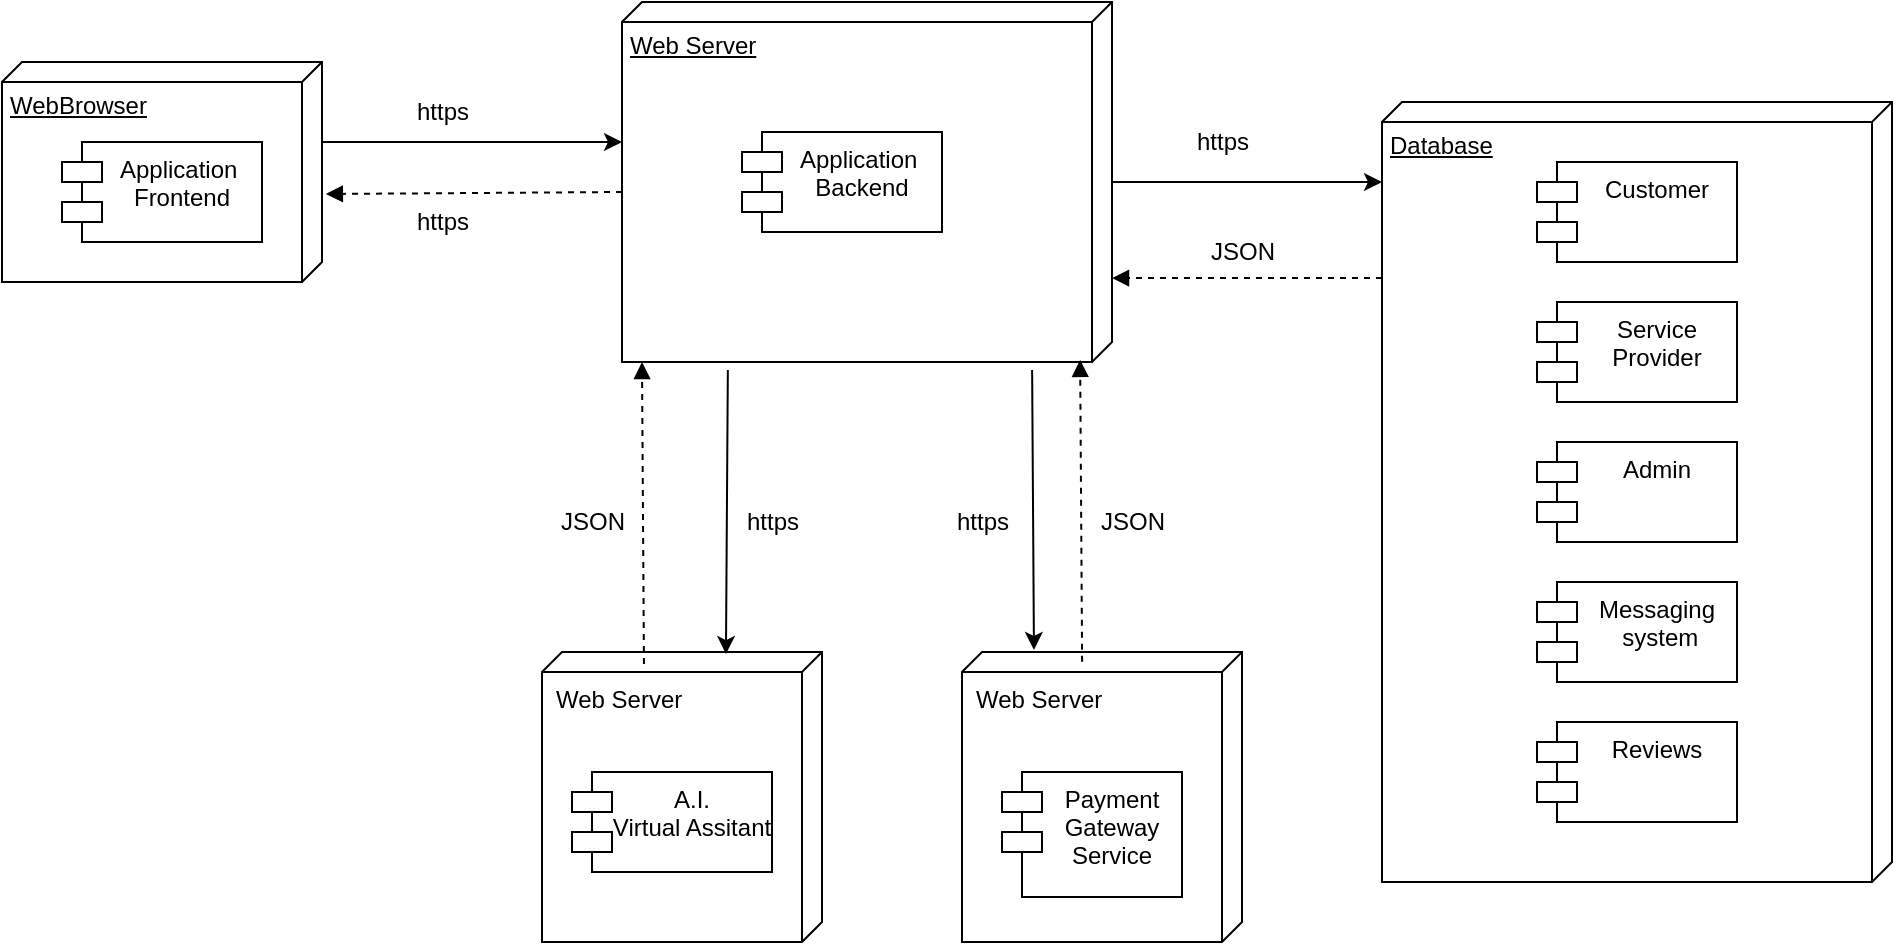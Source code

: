 <mxfile version="16.4.0" type="device"><diagram id="D5GCJ1XY5_jmwkEJlXv-" name="Page-1"><mxGraphModel dx="1102" dy="865" grid="1" gridSize="10" guides="1" tooltips="1" connect="1" arrows="1" fold="1" page="1" pageScale="1" pageWidth="850" pageHeight="1100" math="0" shadow="0"><root><mxCell id="0"/><mxCell id="1" parent="0"/><mxCell id="23" style="edgeStyle=none;html=1;entryX=0.389;entryY=1;entryDx=0;entryDy=0;entryPerimeter=0;exitX=0.364;exitY=0;exitDx=0;exitDy=0;exitPerimeter=0;" parent="1" source="3" target="17" edge="1"><mxGeometry relative="1" as="geometry"/></mxCell><mxCell id="3" value="WebBrowser" style="verticalAlign=top;align=left;spacingTop=8;spacingLeft=2;spacingRight=12;shape=cube;size=10;direction=south;fontStyle=4;html=1;" parent="1" vertex="1"><mxGeometry x="40" y="120" width="160" height="110" as="geometry"/></mxCell><mxCell id="7" value="Database" style="verticalAlign=top;align=left;spacingTop=8;spacingLeft=2;spacingRight=12;shape=cube;size=10;direction=south;fontStyle=4;html=1;" parent="1" vertex="1"><mxGeometry x="730" y="140" width="255" height="390" as="geometry"/></mxCell><mxCell id="11" value="Web Server" style="verticalAlign=top;align=left;shape=cube;size=10;direction=south;fontStyle=0;html=1;boundedLbl=1;spacingLeft=5;" parent="1" vertex="1"><mxGeometry x="310" y="415" width="140" height="145" as="geometry"/></mxCell><mxCell id="13" value="Customer" style="shape=module;align=left;spacingLeft=20;align=center;verticalAlign=top;" parent="1" vertex="1"><mxGeometry x="807.5" y="170" width="100" height="50" as="geometry"/></mxCell><mxCell id="14" value="Service &#10;Provider" style="shape=module;align=left;spacingLeft=20;align=center;verticalAlign=top;" parent="1" vertex="1"><mxGeometry x="807.5" y="240" width="100" height="50" as="geometry"/></mxCell><mxCell id="15" value="Admin" style="shape=module;align=left;spacingLeft=20;align=center;verticalAlign=top;" parent="1" vertex="1"><mxGeometry x="807.5" y="310" width="100" height="50" as="geometry"/></mxCell><mxCell id="24" style="edgeStyle=none;html=1;entryX=0.007;entryY=0.343;entryDx=0;entryDy=0;entryPerimeter=0;exitX=1.022;exitY=0.784;exitDx=0;exitDy=0;exitPerimeter=0;" parent="1" source="17" target="11" edge="1"><mxGeometry relative="1" as="geometry"/></mxCell><mxCell id="25" style="edgeStyle=none;html=1;exitX=1.022;exitY=0.163;exitDx=0;exitDy=0;exitPerimeter=0;entryX=-0.007;entryY=0.743;entryDx=0;entryDy=0;entryPerimeter=0;" parent="1" source="17" target="21" edge="1"><mxGeometry relative="1" as="geometry"><mxPoint x="574" y="410" as="targetPoint"/></mxGeometry></mxCell><mxCell id="26" style="edgeStyle=none;html=1;" parent="1" source="17" edge="1"><mxGeometry relative="1" as="geometry"><mxPoint x="730" y="180" as="targetPoint"/></mxGeometry></mxCell><mxCell id="17" value="Web Server" style="verticalAlign=top;align=left;spacingTop=8;spacingLeft=2;spacingRight=12;shape=cube;size=10;direction=south;fontStyle=4;html=1;" parent="1" vertex="1"><mxGeometry x="350" y="90" width="245" height="180" as="geometry"/></mxCell><mxCell id="18" value="Application &#10;Backend" style="shape=module;align=left;spacingLeft=20;align=center;verticalAlign=top;" parent="1" vertex="1"><mxGeometry x="410" y="155" width="100" height="50" as="geometry"/></mxCell><mxCell id="19" value="Application &#10;Frontend" style="shape=module;align=left;spacingLeft=20;align=center;verticalAlign=top;" parent="1" vertex="1"><mxGeometry x="70" y="160" width="100" height="50" as="geometry"/></mxCell><mxCell id="20" value="A.I.&#10;Virtual Assitant" style="shape=module;align=left;spacingLeft=20;align=center;verticalAlign=top;" parent="1" vertex="1"><mxGeometry x="325" y="475" width="100" height="50" as="geometry"/></mxCell><mxCell id="21" value="Web Server" style="verticalAlign=top;align=left;shape=cube;size=10;direction=south;fontStyle=0;html=1;boundedLbl=1;spacingLeft=5;" parent="1" vertex="1"><mxGeometry x="520" y="415" width="140" height="145" as="geometry"/></mxCell><mxCell id="22" value="Payment&#10;Gateway&#10;Service" style="shape=module;align=left;spacingLeft=20;align=center;verticalAlign=top;" parent="1" vertex="1"><mxGeometry x="540" y="475" width="90" height="62.5" as="geometry"/></mxCell><mxCell id="31" value="" style="html=1;verticalAlign=bottom;labelBackgroundColor=none;endArrow=block;endFill=1;dashed=1;entryX=0.994;entryY=0.065;entryDx=0;entryDy=0;entryPerimeter=0;exitX=0.034;exitY=0.571;exitDx=0;exitDy=0;exitPerimeter=0;" parent="1" source="21" target="17" edge="1"><mxGeometry width="160" relative="1" as="geometry"><mxPoint x="590" y="410" as="sourcePoint"/><mxPoint x="580" y="320" as="targetPoint"/></mxGeometry></mxCell><mxCell id="32" value="" style="html=1;verticalAlign=bottom;labelBackgroundColor=none;endArrow=block;endFill=1;dashed=1;entryX=0.767;entryY=0;entryDx=0;entryDy=0;entryPerimeter=0;" parent="1" target="17" edge="1"><mxGeometry width="160" relative="1" as="geometry"><mxPoint x="730" y="228" as="sourcePoint"/><mxPoint x="600" y="210" as="targetPoint"/></mxGeometry></mxCell><mxCell id="33" value="" style="html=1;verticalAlign=bottom;labelBackgroundColor=none;endArrow=block;endFill=1;dashed=1;entryX=0.994;entryY=0.065;entryDx=0;entryDy=0;entryPerimeter=0;exitX=0.034;exitY=0.571;exitDx=0;exitDy=0;exitPerimeter=0;" parent="1" edge="1"><mxGeometry width="160" relative="1" as="geometry"><mxPoint x="360.98" y="421.01" as="sourcePoint"/><mxPoint x="359.995" y="270.0" as="targetPoint"/></mxGeometry></mxCell><mxCell id="34" value="Messaging&#10; system" style="shape=module;align=left;spacingLeft=20;align=center;verticalAlign=top;" parent="1" vertex="1"><mxGeometry x="807.5" y="380" width="100" height="50" as="geometry"/></mxCell><mxCell id="35" value="" style="html=1;verticalAlign=bottom;labelBackgroundColor=none;endArrow=block;endFill=1;dashed=1;exitX=0;exitY=0;exitDx=95;exitDy=245;exitPerimeter=0;entryX=0.6;entryY=-0.012;entryDx=0;entryDy=0;entryPerimeter=0;" parent="1" source="17" target="3" edge="1"><mxGeometry width="160" relative="1" as="geometry"><mxPoint x="200.99" y="340.51" as="sourcePoint"/><mxPoint x="200.005" y="189.5" as="targetPoint"/></mxGeometry></mxCell><mxCell id="36" value="Reviews" style="shape=module;align=left;spacingLeft=20;align=center;verticalAlign=top;" parent="1" vertex="1"><mxGeometry x="807.5" y="450" width="100" height="50" as="geometry"/></mxCell><mxCell id="7p-tUE9MRCwNrRD915if-36" value="https" style="text;html=1;align=center;verticalAlign=middle;resizable=0;points=[];autosize=1;strokeColor=none;fillColor=none;" vertex="1" parent="1"><mxGeometry x="240" y="135" width="40" height="20" as="geometry"/></mxCell><mxCell id="7p-tUE9MRCwNrRD915if-37" value="https" style="text;html=1;align=center;verticalAlign=middle;resizable=0;points=[];autosize=1;strokeColor=none;fillColor=none;" vertex="1" parent="1"><mxGeometry x="240" y="190" width="40" height="20" as="geometry"/></mxCell><mxCell id="7p-tUE9MRCwNrRD915if-38" value="https" style="text;html=1;align=center;verticalAlign=middle;resizable=0;points=[];autosize=1;strokeColor=none;fillColor=none;" vertex="1" parent="1"><mxGeometry x="630" y="150" width="40" height="20" as="geometry"/></mxCell><mxCell id="7p-tUE9MRCwNrRD915if-39" value="JSON" style="text;html=1;align=center;verticalAlign=middle;resizable=0;points=[];autosize=1;strokeColor=none;fillColor=none;" vertex="1" parent="1"><mxGeometry x="635" y="205" width="50" height="20" as="geometry"/></mxCell><mxCell id="7p-tUE9MRCwNrRD915if-40" value="https" style="text;html=1;align=center;verticalAlign=middle;resizable=0;points=[];autosize=1;strokeColor=none;fillColor=none;" vertex="1" parent="1"><mxGeometry x="510" y="340" width="40" height="20" as="geometry"/></mxCell><mxCell id="7p-tUE9MRCwNrRD915if-41" value="https" style="text;html=1;align=center;verticalAlign=middle;resizable=0;points=[];autosize=1;strokeColor=none;fillColor=none;" vertex="1" parent="1"><mxGeometry x="405" y="340" width="40" height="20" as="geometry"/></mxCell><mxCell id="7p-tUE9MRCwNrRD915if-42" value="JSON" style="text;html=1;align=center;verticalAlign=middle;resizable=0;points=[];autosize=1;strokeColor=none;fillColor=none;" vertex="1" parent="1"><mxGeometry x="580" y="340" width="50" height="20" as="geometry"/></mxCell><mxCell id="7p-tUE9MRCwNrRD915if-43" value="JSON" style="text;html=1;align=center;verticalAlign=middle;resizable=0;points=[];autosize=1;strokeColor=none;fillColor=none;" vertex="1" parent="1"><mxGeometry x="310" y="340" width="50" height="20" as="geometry"/></mxCell></root></mxGraphModel></diagram></mxfile>